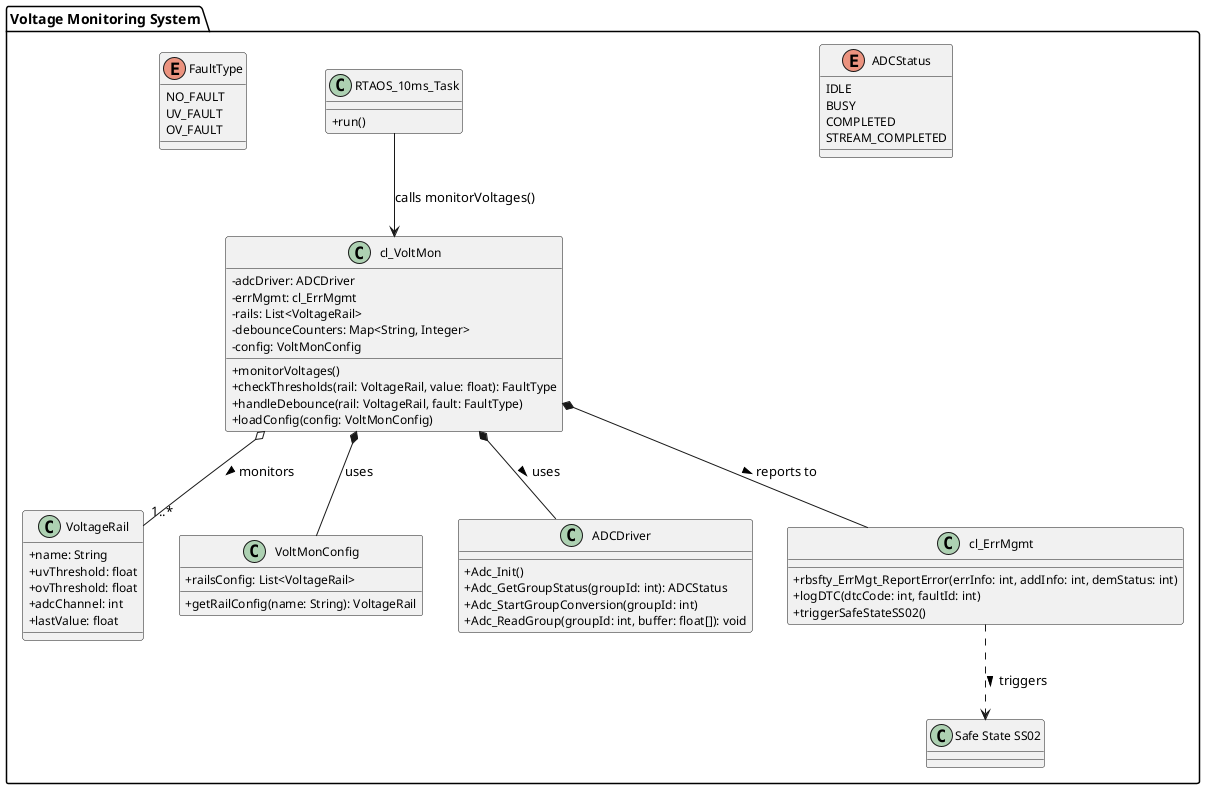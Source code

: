 @startuml
skinparam classAttributeIconSize 0
skinparam classFontSize 14
skinparam classAttributeFontSize 12
skinparam classMethodFontSize 12
 
package "Voltage Monitoring System" {
    class cl_VoltMon {
        - adcDriver: ADCDriver
        - errMgmt: cl_ErrMgmt
        - rails: List<VoltageRail>
        - debounceCounters: Map<String, Integer>
        - config: VoltMonConfig
        + monitorVoltages()
        + checkThresholds(rail: VoltageRail, value: float): FaultType
        + handleDebounce(rail: VoltageRail, fault: FaultType)
        + loadConfig(config: VoltMonConfig)
    }
 
    class VoltageRail {
        + name: String
        + uvThreshold: float
        + ovThreshold: float
        + adcChannel: int
        + lastValue: float
    }
 
    class VoltMonConfig {
        + railsConfig: List<VoltageRail>
        + getRailConfig(name: String): VoltageRail
    }
 
    class ADCDriver {
        + Adc_Init()
        + Adc_GetGroupStatus(groupId: int): ADCStatus
        + Adc_StartGroupConversion(groupId: int)
        + Adc_ReadGroup(groupId: int, buffer: float[]): void
    }
 
    enum ADCStatus {
        IDLE
        BUSY
        COMPLETED
        STREAM_COMPLETED
    }
 
    class cl_ErrMgmt {
        + rbsfty_ErrMgt_ReportError(errInfo: int, addInfo: int, demStatus: int)
        + logDTC(dtcCode: int, faultId: int)
        + triggerSafeStateSS02()
    }
 
    class RTAOS_10ms_Task {
        + run()
    }
 
    enum FaultType {
        NO_FAULT
        UV_FAULT
        OV_FAULT
    }
 
    ' Relationships
    cl_VoltMon o-- "1..*" VoltageRail : monitors >
    cl_VoltMon *-- VoltMonConfig : uses
    cl_VoltMon *-- ADCDriver : uses >
    cl_VoltMon *-- cl_ErrMgmt : reports to >
    RTAOS_10ms_Task --> cl_VoltMon : calls monitorVoltages()
    cl_ErrMgmt ..> "Safe State SS02" : triggers >
}
 
@enduml